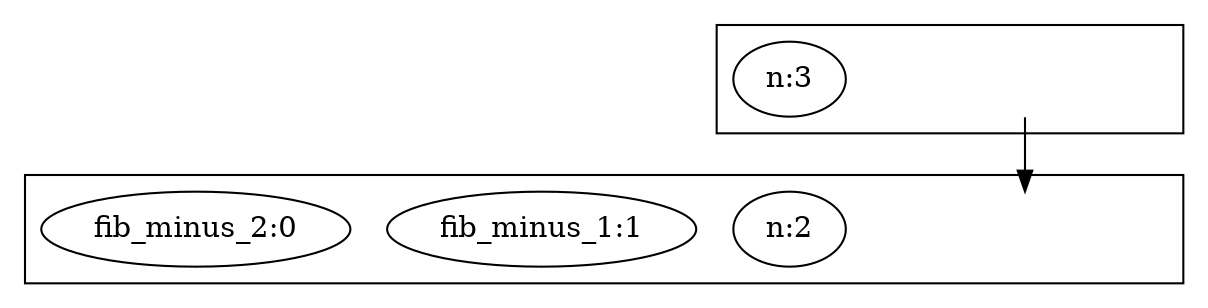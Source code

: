 digraph root {
	graph [compound=true]
	subgraph cluster__3_0 {
		graph [label=""]
		cluster__3_0 [style=invisible]
		"22_n:3" [label="n:3"]
	}
	subgraph cluster__2_1 {
		graph [label=""]
		cluster__2_1 [style=invisible]
		cluster__3_0 -> cluster__2_1
		"23_n:2" [label="n:2"]
		"24_fib_minus_1:1" [label="fib_minus_1:1"]
		"25_fib_minus_2:0" [label="fib_minus_2:0"]
	}
}